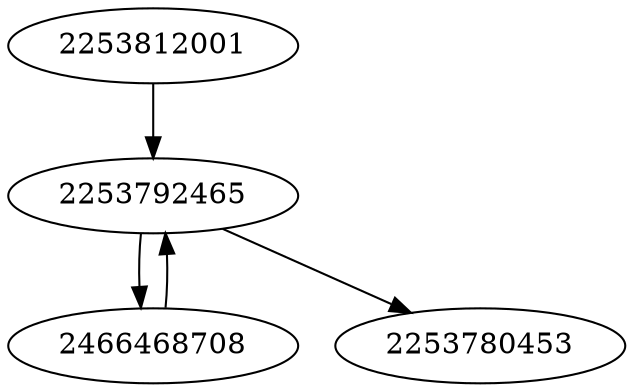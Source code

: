 strict digraph  {
2253812001;
2466468708;
2253780453;
2253792465;
2253812001 -> 2253792465;
2466468708 -> 2253792465;
2253792465 -> 2253780453;
2253792465 -> 2466468708;
}
